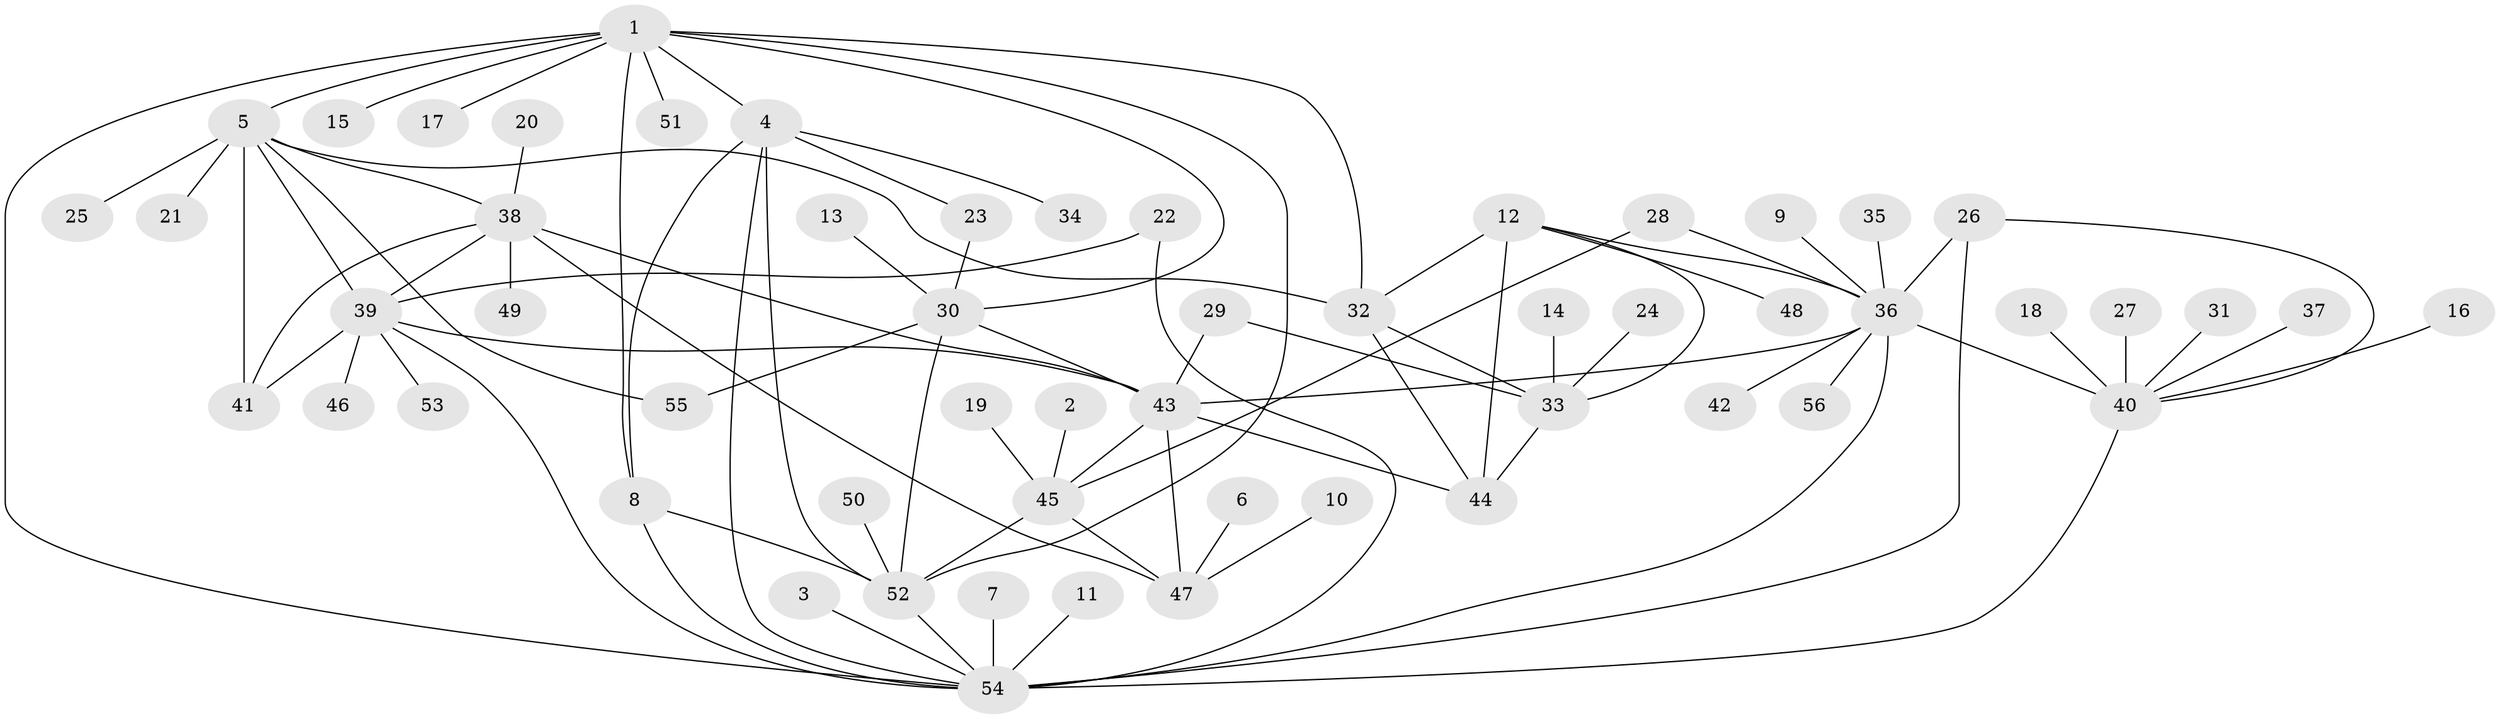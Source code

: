 // original degree distribution, {8: 0.036036036036036036, 9: 0.05405405405405406, 11: 0.009009009009009009, 6: 0.036036036036036036, 10: 0.02702702702702703, 7: 0.02702702702702703, 5: 0.036036036036036036, 4: 0.02702702702702703, 2: 0.13513513513513514, 1: 0.5765765765765766, 3: 0.036036036036036036}
// Generated by graph-tools (version 1.1) at 2025/50/03/09/25 03:50:41]
// undirected, 56 vertices, 86 edges
graph export_dot {
graph [start="1"]
  node [color=gray90,style=filled];
  1;
  2;
  3;
  4;
  5;
  6;
  7;
  8;
  9;
  10;
  11;
  12;
  13;
  14;
  15;
  16;
  17;
  18;
  19;
  20;
  21;
  22;
  23;
  24;
  25;
  26;
  27;
  28;
  29;
  30;
  31;
  32;
  33;
  34;
  35;
  36;
  37;
  38;
  39;
  40;
  41;
  42;
  43;
  44;
  45;
  46;
  47;
  48;
  49;
  50;
  51;
  52;
  53;
  54;
  55;
  56;
  1 -- 4 [weight=1.0];
  1 -- 5 [weight=1.0];
  1 -- 8 [weight=1.0];
  1 -- 15 [weight=1.0];
  1 -- 17 [weight=1.0];
  1 -- 30 [weight=1.0];
  1 -- 32 [weight=1.0];
  1 -- 51 [weight=1.0];
  1 -- 52 [weight=1.0];
  1 -- 54 [weight=1.0];
  2 -- 45 [weight=1.0];
  3 -- 54 [weight=1.0];
  4 -- 8 [weight=1.0];
  4 -- 23 [weight=1.0];
  4 -- 34 [weight=1.0];
  4 -- 52 [weight=1.0];
  4 -- 54 [weight=1.0];
  5 -- 21 [weight=1.0];
  5 -- 25 [weight=1.0];
  5 -- 32 [weight=1.0];
  5 -- 38 [weight=2.0];
  5 -- 39 [weight=2.0];
  5 -- 41 [weight=2.0];
  5 -- 55 [weight=1.0];
  6 -- 47 [weight=1.0];
  7 -- 54 [weight=1.0];
  8 -- 52 [weight=1.0];
  8 -- 54 [weight=1.0];
  9 -- 36 [weight=1.0];
  10 -- 47 [weight=1.0];
  11 -- 54 [weight=1.0];
  12 -- 32 [weight=2.0];
  12 -- 33 [weight=2.0];
  12 -- 36 [weight=1.0];
  12 -- 44 [weight=2.0];
  12 -- 48 [weight=1.0];
  13 -- 30 [weight=1.0];
  14 -- 33 [weight=1.0];
  16 -- 40 [weight=1.0];
  18 -- 40 [weight=1.0];
  19 -- 45 [weight=1.0];
  20 -- 38 [weight=1.0];
  22 -- 39 [weight=1.0];
  22 -- 54 [weight=1.0];
  23 -- 30 [weight=1.0];
  24 -- 33 [weight=1.0];
  26 -- 36 [weight=2.0];
  26 -- 40 [weight=1.0];
  26 -- 54 [weight=1.0];
  27 -- 40 [weight=1.0];
  28 -- 36 [weight=1.0];
  28 -- 45 [weight=1.0];
  29 -- 33 [weight=1.0];
  29 -- 43 [weight=1.0];
  30 -- 43 [weight=1.0];
  30 -- 52 [weight=1.0];
  30 -- 55 [weight=1.0];
  31 -- 40 [weight=1.0];
  32 -- 33 [weight=1.0];
  32 -- 44 [weight=1.0];
  33 -- 44 [weight=1.0];
  35 -- 36 [weight=1.0];
  36 -- 40 [weight=2.0];
  36 -- 42 [weight=1.0];
  36 -- 43 [weight=1.0];
  36 -- 54 [weight=2.0];
  36 -- 56 [weight=1.0];
  37 -- 40 [weight=1.0];
  38 -- 39 [weight=1.0];
  38 -- 41 [weight=1.0];
  38 -- 43 [weight=1.0];
  38 -- 47 [weight=1.0];
  38 -- 49 [weight=1.0];
  39 -- 41 [weight=1.0];
  39 -- 43 [weight=1.0];
  39 -- 46 [weight=1.0];
  39 -- 53 [weight=1.0];
  39 -- 54 [weight=1.0];
  40 -- 54 [weight=1.0];
  43 -- 44 [weight=1.0];
  43 -- 45 [weight=3.0];
  43 -- 47 [weight=3.0];
  45 -- 47 [weight=1.0];
  45 -- 52 [weight=1.0];
  50 -- 52 [weight=1.0];
  52 -- 54 [weight=1.0];
}
